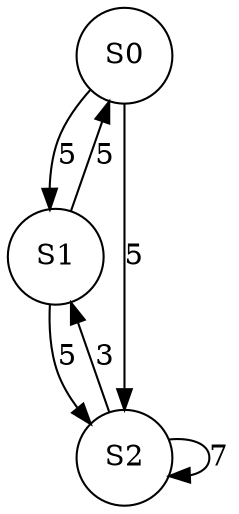 digraph Markov {
	rankdir=M size="8,5"
	node [shape=circle]
	S0
	S1
	S2
	S0 -> S1 [label=5]
	S0 -> S2 [label=5]
	S1 -> S0 [label=5]
	S1 -> S2 [label=5]
	S2 -> S2 [label=7]
	S2 -> S1 [label=3]
}

